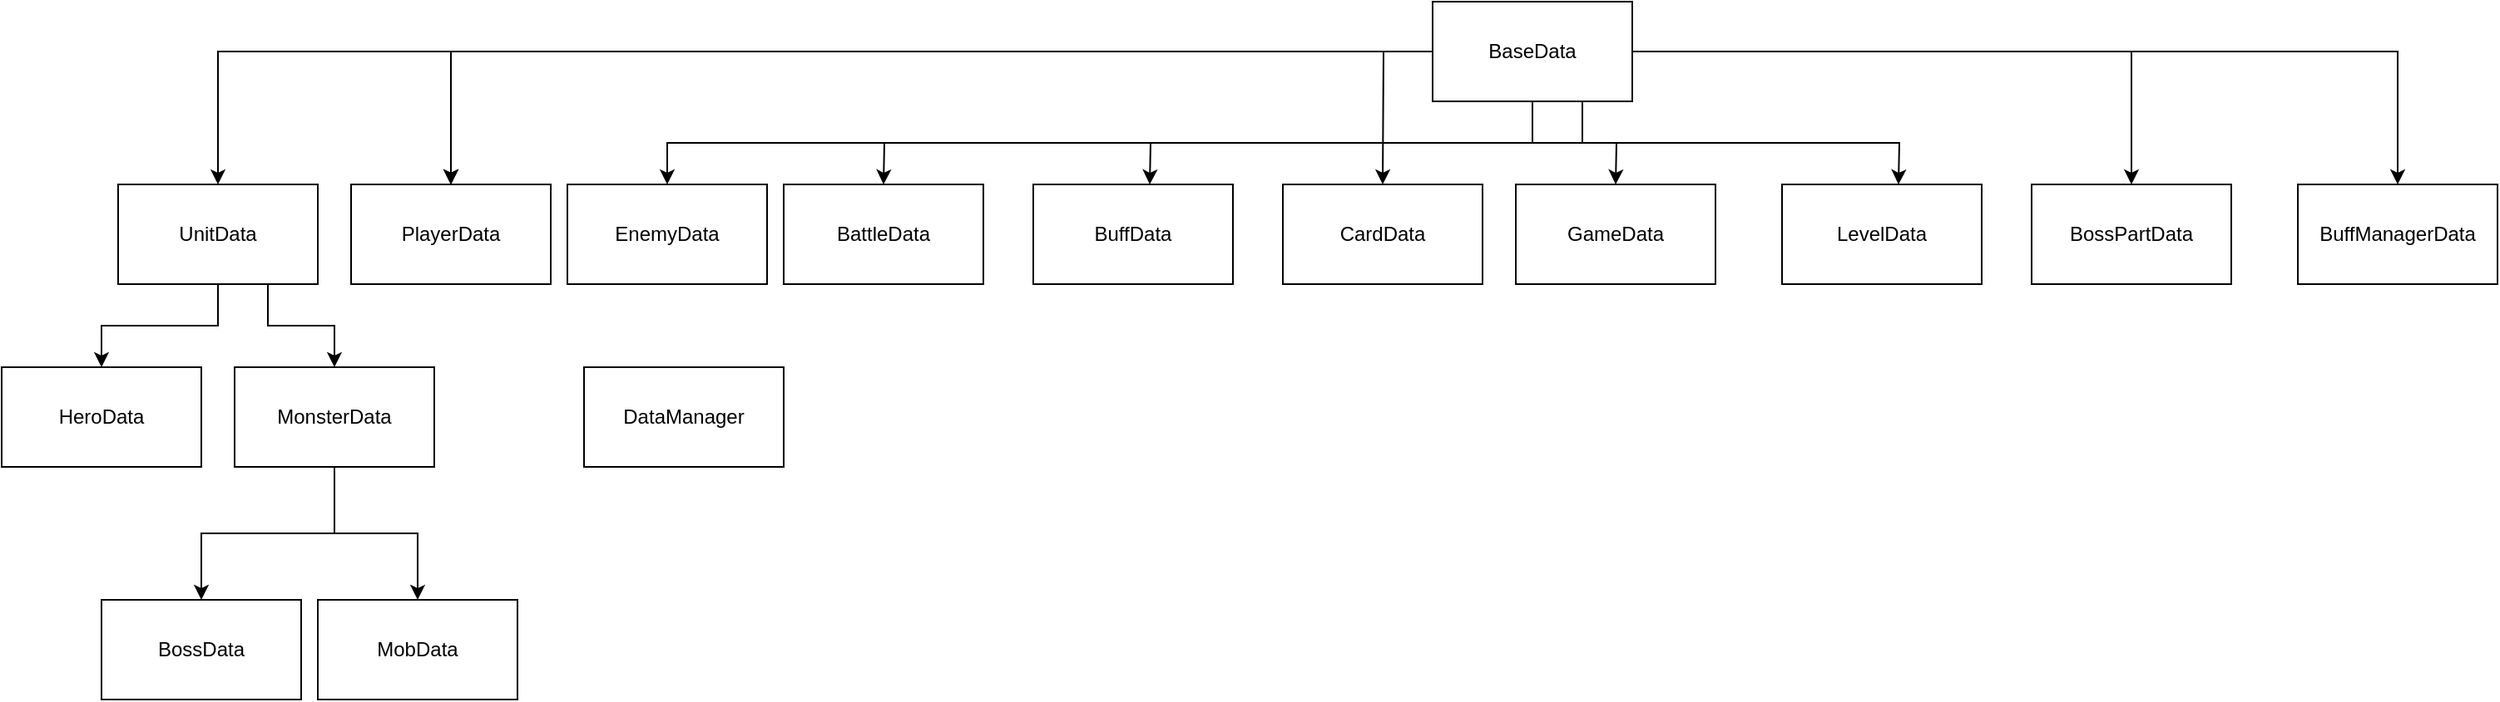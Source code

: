 <mxfile version="28.2.8">
  <diagram id="C5RBs43oDa-KdzZeNtuy" name="Page-1">
    <mxGraphModel dx="2048" dy="1103" grid="1" gridSize="10" guides="1" tooltips="1" connect="1" arrows="1" fold="1" page="1" pageScale="1" pageWidth="2000" pageHeight="1169" math="0" shadow="0">
      <root>
        <mxCell id="WIyWlLk6GJQsqaUBKTNV-0" />
        <mxCell id="WIyWlLk6GJQsqaUBKTNV-1" parent="WIyWlLk6GJQsqaUBKTNV-0" />
        <mxCell id="S_AL6ZiSJpHqSD9SIXGw-2" style="edgeStyle=orthogonalEdgeStyle;rounded=0;orthogonalLoop=1;jettySize=auto;html=1;entryX=0.5;entryY=0;entryDx=0;entryDy=0;" edge="1" parent="WIyWlLk6GJQsqaUBKTNV-1" source="S_AL6ZiSJpHqSD9SIXGw-0" target="S_AL6ZiSJpHqSD9SIXGw-1">
          <mxGeometry relative="1" as="geometry" />
        </mxCell>
        <mxCell id="S_AL6ZiSJpHqSD9SIXGw-12" value="" style="edgeStyle=orthogonalEdgeStyle;rounded=0;orthogonalLoop=1;jettySize=auto;html=1;" edge="1" parent="WIyWlLk6GJQsqaUBKTNV-1" source="S_AL6ZiSJpHqSD9SIXGw-0" target="S_AL6ZiSJpHqSD9SIXGw-11">
          <mxGeometry relative="1" as="geometry" />
        </mxCell>
        <mxCell id="S_AL6ZiSJpHqSD9SIXGw-15" value="" style="edgeStyle=orthogonalEdgeStyle;rounded=0;orthogonalLoop=1;jettySize=auto;html=1;" edge="1" parent="WIyWlLk6GJQsqaUBKTNV-1" source="S_AL6ZiSJpHqSD9SIXGw-0" target="S_AL6ZiSJpHqSD9SIXGw-11">
          <mxGeometry relative="1" as="geometry" />
        </mxCell>
        <mxCell id="S_AL6ZiSJpHqSD9SIXGw-17" value="" style="edgeStyle=orthogonalEdgeStyle;rounded=0;orthogonalLoop=1;jettySize=auto;html=1;" edge="1" parent="WIyWlLk6GJQsqaUBKTNV-1" source="S_AL6ZiSJpHqSD9SIXGw-0" target="S_AL6ZiSJpHqSD9SIXGw-11">
          <mxGeometry relative="1" as="geometry" />
        </mxCell>
        <mxCell id="S_AL6ZiSJpHqSD9SIXGw-18" style="edgeStyle=orthogonalEdgeStyle;rounded=0;orthogonalLoop=1;jettySize=auto;html=1;exitX=0.75;exitY=1;exitDx=0;exitDy=0;" edge="1" parent="WIyWlLk6GJQsqaUBKTNV-1" source="S_AL6ZiSJpHqSD9SIXGw-0" target="S_AL6ZiSJpHqSD9SIXGw-19">
          <mxGeometry relative="1" as="geometry">
            <mxPoint x="450" y="120" as="targetPoint" />
          </mxGeometry>
        </mxCell>
        <mxCell id="S_AL6ZiSJpHqSD9SIXGw-20" style="edgeStyle=orthogonalEdgeStyle;rounded=0;orthogonalLoop=1;jettySize=auto;html=1;exitX=0.75;exitY=1;exitDx=0;exitDy=0;" edge="1" parent="WIyWlLk6GJQsqaUBKTNV-1" source="S_AL6ZiSJpHqSD9SIXGw-0">
          <mxGeometry relative="1" as="geometry">
            <mxPoint x="580" y="120" as="targetPoint" />
          </mxGeometry>
        </mxCell>
        <mxCell id="S_AL6ZiSJpHqSD9SIXGw-22" style="edgeStyle=orthogonalEdgeStyle;rounded=0;orthogonalLoop=1;jettySize=auto;html=1;exitX=0.75;exitY=1;exitDx=0;exitDy=0;" edge="1" parent="WIyWlLk6GJQsqaUBKTNV-1" source="S_AL6ZiSJpHqSD9SIXGw-0">
          <mxGeometry relative="1" as="geometry">
            <mxPoint x="740" y="120" as="targetPoint" />
          </mxGeometry>
        </mxCell>
        <mxCell id="S_AL6ZiSJpHqSD9SIXGw-24" style="edgeStyle=orthogonalEdgeStyle;rounded=0;orthogonalLoop=1;jettySize=auto;html=1;" edge="1" parent="WIyWlLk6GJQsqaUBKTNV-1" source="S_AL6ZiSJpHqSD9SIXGw-0">
          <mxGeometry relative="1" as="geometry">
            <mxPoint x="880" y="120" as="targetPoint" />
          </mxGeometry>
        </mxCell>
        <mxCell id="S_AL6ZiSJpHqSD9SIXGw-27" style="edgeStyle=orthogonalEdgeStyle;rounded=0;orthogonalLoop=1;jettySize=auto;html=1;" edge="1" parent="WIyWlLk6GJQsqaUBKTNV-1" source="S_AL6ZiSJpHqSD9SIXGw-0">
          <mxGeometry relative="1" as="geometry">
            <mxPoint x="1020" y="120" as="targetPoint" />
          </mxGeometry>
        </mxCell>
        <mxCell id="S_AL6ZiSJpHqSD9SIXGw-29" style="edgeStyle=orthogonalEdgeStyle;rounded=0;orthogonalLoop=1;jettySize=auto;html=1;exitX=0.75;exitY=1;exitDx=0;exitDy=0;" edge="1" parent="WIyWlLk6GJQsqaUBKTNV-1" source="S_AL6ZiSJpHqSD9SIXGw-0">
          <mxGeometry relative="1" as="geometry">
            <mxPoint x="1190" y="120" as="targetPoint" />
          </mxGeometry>
        </mxCell>
        <mxCell id="S_AL6ZiSJpHqSD9SIXGw-31" style="edgeStyle=orthogonalEdgeStyle;rounded=0;orthogonalLoop=1;jettySize=auto;html=1;entryX=0.5;entryY=0;entryDx=0;entryDy=0;" edge="1" parent="WIyWlLk6GJQsqaUBKTNV-1" source="S_AL6ZiSJpHqSD9SIXGw-0" target="S_AL6ZiSJpHqSD9SIXGw-32">
          <mxGeometry relative="1" as="geometry">
            <mxPoint x="1360" y="120" as="targetPoint" />
          </mxGeometry>
        </mxCell>
        <mxCell id="S_AL6ZiSJpHqSD9SIXGw-34" style="edgeStyle=orthogonalEdgeStyle;rounded=0;orthogonalLoop=1;jettySize=auto;html=1;exitX=1;exitY=0.5;exitDx=0;exitDy=0;entryX=0.5;entryY=0;entryDx=0;entryDy=0;" edge="1" parent="WIyWlLk6GJQsqaUBKTNV-1" source="S_AL6ZiSJpHqSD9SIXGw-0" target="S_AL6ZiSJpHqSD9SIXGw-35">
          <mxGeometry relative="1" as="geometry">
            <mxPoint x="1520" y="120" as="targetPoint" />
          </mxGeometry>
        </mxCell>
        <mxCell id="S_AL6ZiSJpHqSD9SIXGw-0" value="BaseData" style="rounded=0;whiteSpace=wrap;html=1;" vertex="1" parent="WIyWlLk6GJQsqaUBKTNV-1">
          <mxGeometry x="910" y="10" width="120" height="60" as="geometry" />
        </mxCell>
        <mxCell id="S_AL6ZiSJpHqSD9SIXGw-5" style="edgeStyle=orthogonalEdgeStyle;rounded=0;orthogonalLoop=1;jettySize=auto;html=1;exitX=0.5;exitY=1;exitDx=0;exitDy=0;entryX=0.5;entryY=0;entryDx=0;entryDy=0;" edge="1" parent="WIyWlLk6GJQsqaUBKTNV-1" source="S_AL6ZiSJpHqSD9SIXGw-1" target="S_AL6ZiSJpHqSD9SIXGw-3">
          <mxGeometry relative="1" as="geometry" />
        </mxCell>
        <mxCell id="S_AL6ZiSJpHqSD9SIXGw-6" style="edgeStyle=orthogonalEdgeStyle;rounded=0;orthogonalLoop=1;jettySize=auto;html=1;exitX=0.75;exitY=1;exitDx=0;exitDy=0;" edge="1" parent="WIyWlLk6GJQsqaUBKTNV-1" source="S_AL6ZiSJpHqSD9SIXGw-1" target="S_AL6ZiSJpHqSD9SIXGw-4">
          <mxGeometry relative="1" as="geometry" />
        </mxCell>
        <mxCell id="S_AL6ZiSJpHqSD9SIXGw-1" value="UnitData" style="rounded=0;whiteSpace=wrap;html=1;" vertex="1" parent="WIyWlLk6GJQsqaUBKTNV-1">
          <mxGeometry x="120" y="120" width="120" height="60" as="geometry" />
        </mxCell>
        <mxCell id="S_AL6ZiSJpHqSD9SIXGw-3" value="HeroData" style="rounded=0;whiteSpace=wrap;html=1;" vertex="1" parent="WIyWlLk6GJQsqaUBKTNV-1">
          <mxGeometry x="50" y="230" width="120" height="60" as="geometry" />
        </mxCell>
        <mxCell id="S_AL6ZiSJpHqSD9SIXGw-8" value="" style="edgeStyle=orthogonalEdgeStyle;rounded=0;orthogonalLoop=1;jettySize=auto;html=1;" edge="1" parent="WIyWlLk6GJQsqaUBKTNV-1" source="S_AL6ZiSJpHqSD9SIXGw-4" target="S_AL6ZiSJpHqSD9SIXGw-7">
          <mxGeometry relative="1" as="geometry" />
        </mxCell>
        <mxCell id="S_AL6ZiSJpHqSD9SIXGw-9" style="edgeStyle=orthogonalEdgeStyle;rounded=0;orthogonalLoop=1;jettySize=auto;html=1;entryX=0.5;entryY=0;entryDx=0;entryDy=0;" edge="1" parent="WIyWlLk6GJQsqaUBKTNV-1" source="S_AL6ZiSJpHqSD9SIXGw-4" target="S_AL6ZiSJpHqSD9SIXGw-10">
          <mxGeometry relative="1" as="geometry">
            <mxPoint x="300" y="370" as="targetPoint" />
          </mxGeometry>
        </mxCell>
        <mxCell id="S_AL6ZiSJpHqSD9SIXGw-4" value="MonsterData" style="rounded=0;whiteSpace=wrap;html=1;" vertex="1" parent="WIyWlLk6GJQsqaUBKTNV-1">
          <mxGeometry x="190" y="230" width="120" height="60" as="geometry" />
        </mxCell>
        <mxCell id="S_AL6ZiSJpHqSD9SIXGw-7" value="BossData" style="rounded=0;whiteSpace=wrap;html=1;" vertex="1" parent="WIyWlLk6GJQsqaUBKTNV-1">
          <mxGeometry x="110" y="370" width="120" height="60" as="geometry" />
        </mxCell>
        <mxCell id="S_AL6ZiSJpHqSD9SIXGw-10" value="MobData" style="rounded=0;whiteSpace=wrap;html=1;" vertex="1" parent="WIyWlLk6GJQsqaUBKTNV-1">
          <mxGeometry x="240" y="370" width="120" height="60" as="geometry" />
        </mxCell>
        <mxCell id="S_AL6ZiSJpHqSD9SIXGw-11" value="PlayerData" style="rounded=0;whiteSpace=wrap;html=1;" vertex="1" parent="WIyWlLk6GJQsqaUBKTNV-1">
          <mxGeometry x="260" y="120" width="120" height="60" as="geometry" />
        </mxCell>
        <mxCell id="S_AL6ZiSJpHqSD9SIXGw-19" value="EnemyData" style="rounded=0;whiteSpace=wrap;html=1;" vertex="1" parent="WIyWlLk6GJQsqaUBKTNV-1">
          <mxGeometry x="390" y="120" width="120" height="60" as="geometry" />
        </mxCell>
        <mxCell id="S_AL6ZiSJpHqSD9SIXGw-21" value="BattleData" style="rounded=0;whiteSpace=wrap;html=1;" vertex="1" parent="WIyWlLk6GJQsqaUBKTNV-1">
          <mxGeometry x="520" y="120" width="120" height="60" as="geometry" />
        </mxCell>
        <mxCell id="S_AL6ZiSJpHqSD9SIXGw-23" value="BuffData" style="rounded=0;whiteSpace=wrap;html=1;" vertex="1" parent="WIyWlLk6GJQsqaUBKTNV-1">
          <mxGeometry x="670" y="120" width="120" height="60" as="geometry" />
        </mxCell>
        <mxCell id="S_AL6ZiSJpHqSD9SIXGw-25" value="CardData" style="rounded=0;whiteSpace=wrap;html=1;" vertex="1" parent="WIyWlLk6GJQsqaUBKTNV-1">
          <mxGeometry x="820" y="120" width="120" height="60" as="geometry" />
        </mxCell>
        <mxCell id="S_AL6ZiSJpHqSD9SIXGw-28" value="GameData" style="rounded=0;whiteSpace=wrap;html=1;" vertex="1" parent="WIyWlLk6GJQsqaUBKTNV-1">
          <mxGeometry x="960" y="120" width="120" height="60" as="geometry" />
        </mxCell>
        <mxCell id="S_AL6ZiSJpHqSD9SIXGw-30" value="LevelData" style="rounded=0;whiteSpace=wrap;html=1;" vertex="1" parent="WIyWlLk6GJQsqaUBKTNV-1">
          <mxGeometry x="1120" y="120" width="120" height="60" as="geometry" />
        </mxCell>
        <mxCell id="S_AL6ZiSJpHqSD9SIXGw-32" value="BossPartData" style="rounded=0;whiteSpace=wrap;html=1;" vertex="1" parent="WIyWlLk6GJQsqaUBKTNV-1">
          <mxGeometry x="1270" y="120" width="120" height="60" as="geometry" />
        </mxCell>
        <mxCell id="S_AL6ZiSJpHqSD9SIXGw-33" value="DataManager" style="rounded=0;whiteSpace=wrap;html=1;" vertex="1" parent="WIyWlLk6GJQsqaUBKTNV-1">
          <mxGeometry x="400" y="230" width="120" height="60" as="geometry" />
        </mxCell>
        <mxCell id="S_AL6ZiSJpHqSD9SIXGw-35" value="BuffManagerData" style="rounded=0;whiteSpace=wrap;html=1;" vertex="1" parent="WIyWlLk6GJQsqaUBKTNV-1">
          <mxGeometry x="1430" y="120" width="120" height="60" as="geometry" />
        </mxCell>
      </root>
    </mxGraphModel>
  </diagram>
</mxfile>
